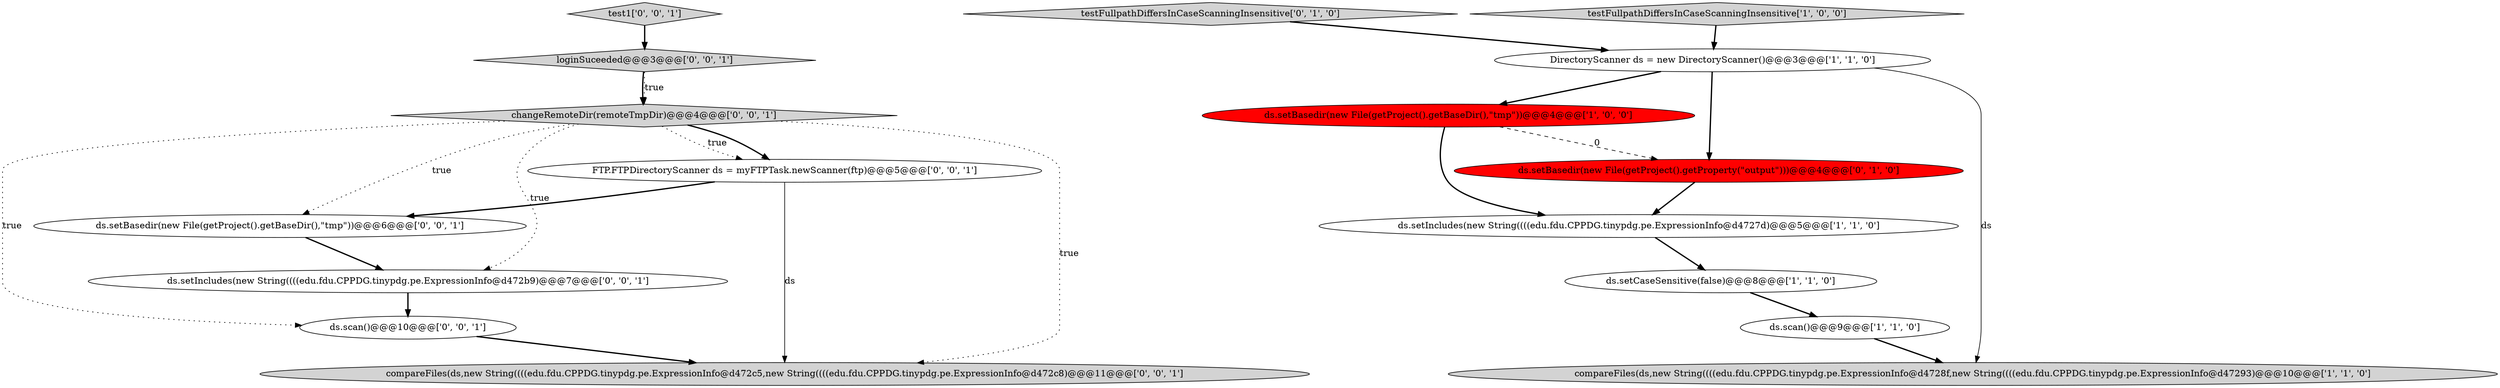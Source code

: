 digraph {
15 [style = filled, label = "ds.setBasedir(new File(getProject().getBaseDir(),\"tmp\"))@@@6@@@['0', '0', '1']", fillcolor = white, shape = ellipse image = "AAA0AAABBB3BBB"];
0 [style = filled, label = "ds.setBasedir(new File(getProject().getBaseDir(),\"tmp\"))@@@4@@@['1', '0', '0']", fillcolor = red, shape = ellipse image = "AAA1AAABBB1BBB"];
3 [style = filled, label = "ds.scan()@@@9@@@['1', '1', '0']", fillcolor = white, shape = ellipse image = "AAA0AAABBB1BBB"];
7 [style = filled, label = "testFullpathDiffersInCaseScanningInsensitive['0', '1', '0']", fillcolor = lightgray, shape = diamond image = "AAA0AAABBB2BBB"];
14 [style = filled, label = "ds.setIncludes(new String((((edu.fdu.CPPDG.tinypdg.pe.ExpressionInfo@d472b9)@@@7@@@['0', '0', '1']", fillcolor = white, shape = ellipse image = "AAA0AAABBB3BBB"];
12 [style = filled, label = "ds.scan()@@@10@@@['0', '0', '1']", fillcolor = white, shape = ellipse image = "AAA0AAABBB3BBB"];
16 [style = filled, label = "test1['0', '0', '1']", fillcolor = lightgray, shape = diamond image = "AAA0AAABBB3BBB"];
6 [style = filled, label = "ds.setCaseSensitive(false)@@@8@@@['1', '1', '0']", fillcolor = white, shape = ellipse image = "AAA0AAABBB1BBB"];
1 [style = filled, label = "ds.setIncludes(new String((((edu.fdu.CPPDG.tinypdg.pe.ExpressionInfo@d4727d)@@@5@@@['1', '1', '0']", fillcolor = white, shape = ellipse image = "AAA0AAABBB1BBB"];
2 [style = filled, label = "testFullpathDiffersInCaseScanningInsensitive['1', '0', '0']", fillcolor = lightgray, shape = diamond image = "AAA0AAABBB1BBB"];
9 [style = filled, label = "changeRemoteDir(remoteTmpDir)@@@4@@@['0', '0', '1']", fillcolor = lightgray, shape = diamond image = "AAA0AAABBB3BBB"];
11 [style = filled, label = "FTP.FTPDirectoryScanner ds = myFTPTask.newScanner(ftp)@@@5@@@['0', '0', '1']", fillcolor = white, shape = ellipse image = "AAA0AAABBB3BBB"];
4 [style = filled, label = "DirectoryScanner ds = new DirectoryScanner()@@@3@@@['1', '1', '0']", fillcolor = white, shape = ellipse image = "AAA0AAABBB1BBB"];
13 [style = filled, label = "loginSuceeded@@@3@@@['0', '0', '1']", fillcolor = lightgray, shape = diamond image = "AAA0AAABBB3BBB"];
8 [style = filled, label = "ds.setBasedir(new File(getProject().getProperty(\"output\")))@@@4@@@['0', '1', '0']", fillcolor = red, shape = ellipse image = "AAA1AAABBB2BBB"];
10 [style = filled, label = "compareFiles(ds,new String((((edu.fdu.CPPDG.tinypdg.pe.ExpressionInfo@d472c5,new String((((edu.fdu.CPPDG.tinypdg.pe.ExpressionInfo@d472c8)@@@11@@@['0', '0', '1']", fillcolor = lightgray, shape = ellipse image = "AAA0AAABBB3BBB"];
5 [style = filled, label = "compareFiles(ds,new String((((edu.fdu.CPPDG.tinypdg.pe.ExpressionInfo@d4728f,new String((((edu.fdu.CPPDG.tinypdg.pe.ExpressionInfo@d47293)@@@10@@@['1', '1', '0']", fillcolor = lightgray, shape = ellipse image = "AAA0AAABBB1BBB"];
6->3 [style = bold, label=""];
16->13 [style = bold, label=""];
9->12 [style = dotted, label="true"];
9->11 [style = bold, label=""];
15->14 [style = bold, label=""];
9->11 [style = dotted, label="true"];
4->5 [style = solid, label="ds"];
7->4 [style = bold, label=""];
2->4 [style = bold, label=""];
9->14 [style = dotted, label="true"];
11->15 [style = bold, label=""];
4->0 [style = bold, label=""];
8->1 [style = bold, label=""];
3->5 [style = bold, label=""];
12->10 [style = bold, label=""];
1->6 [style = bold, label=""];
0->1 [style = bold, label=""];
14->12 [style = bold, label=""];
4->8 [style = bold, label=""];
0->8 [style = dashed, label="0"];
11->10 [style = solid, label="ds"];
9->15 [style = dotted, label="true"];
13->9 [style = bold, label=""];
9->10 [style = dotted, label="true"];
13->9 [style = dotted, label="true"];
}
